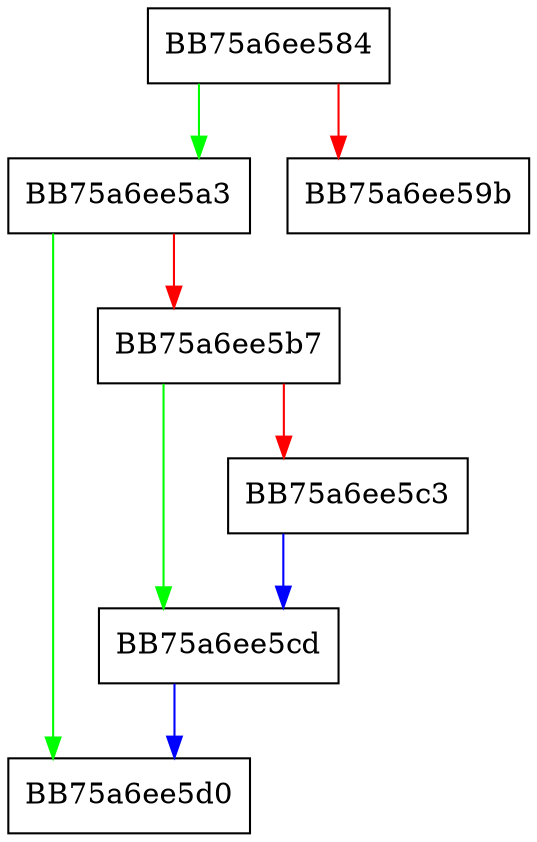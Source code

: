 digraph ZSTD_nextSrcSizeToDecompressWithInputSize {
  node [shape="box"];
  graph [splines=ortho];
  BB75a6ee584 -> BB75a6ee5a3 [color="green"];
  BB75a6ee584 -> BB75a6ee59b [color="red"];
  BB75a6ee5a3 -> BB75a6ee5d0 [color="green"];
  BB75a6ee5a3 -> BB75a6ee5b7 [color="red"];
  BB75a6ee5b7 -> BB75a6ee5cd [color="green"];
  BB75a6ee5b7 -> BB75a6ee5c3 [color="red"];
  BB75a6ee5c3 -> BB75a6ee5cd [color="blue"];
  BB75a6ee5cd -> BB75a6ee5d0 [color="blue"];
}
